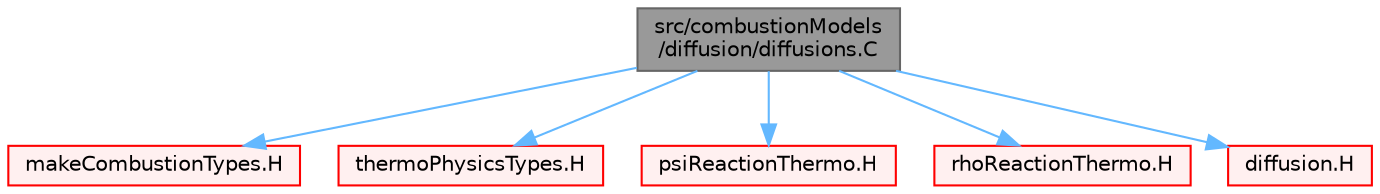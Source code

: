 digraph "src/combustionModels/diffusion/diffusions.C"
{
 // LATEX_PDF_SIZE
  bgcolor="transparent";
  edge [fontname=Helvetica,fontsize=10,labelfontname=Helvetica,labelfontsize=10];
  node [fontname=Helvetica,fontsize=10,shape=box,height=0.2,width=0.4];
  Node1 [id="Node000001",label="src/combustionModels\l/diffusion/diffusions.C",height=0.2,width=0.4,color="gray40", fillcolor="grey60", style="filled", fontcolor="black",tooltip=" "];
  Node1 -> Node2 [id="edge1_Node000001_Node000002",color="steelblue1",style="solid",tooltip=" "];
  Node2 [id="Node000002",label="makeCombustionTypes.H",height=0.2,width=0.4,color="red", fillcolor="#FFF0F0", style="filled",URL="$makeCombustionTypes_8H.html",tooltip=" "];
  Node1 -> Node4 [id="edge2_Node000001_Node000004",color="steelblue1",style="solid",tooltip=" "];
  Node4 [id="Node000004",label="thermoPhysicsTypes.H",height=0.2,width=0.4,color="red", fillcolor="#FFF0F0", style="filled",URL="$thermoPhysicsTypes_8H.html",tooltip="Type definitions for thermo-physics models."];
  Node1 -> Node185 [id="edge3_Node000001_Node000185",color="steelblue1",style="solid",tooltip=" "];
  Node185 [id="Node000185",label="psiReactionThermo.H",height=0.2,width=0.4,color="red", fillcolor="#FFF0F0", style="filled",URL="$psiReactionThermo_8H.html",tooltip=" "];
  Node1 -> Node442 [id="edge4_Node000001_Node000442",color="steelblue1",style="solid",tooltip=" "];
  Node442 [id="Node000442",label="rhoReactionThermo.H",height=0.2,width=0.4,color="red", fillcolor="#FFF0F0", style="filled",URL="$rhoReactionThermo_8H.html",tooltip=" "];
  Node1 -> Node444 [id="edge5_Node000001_Node000444",color="steelblue1",style="solid",tooltip=" "];
  Node444 [id="Node000444",label="diffusion.H",height=0.2,width=0.4,color="red", fillcolor="#FFF0F0", style="filled",URL="$diffusion_8H.html",tooltip=" "];
}
